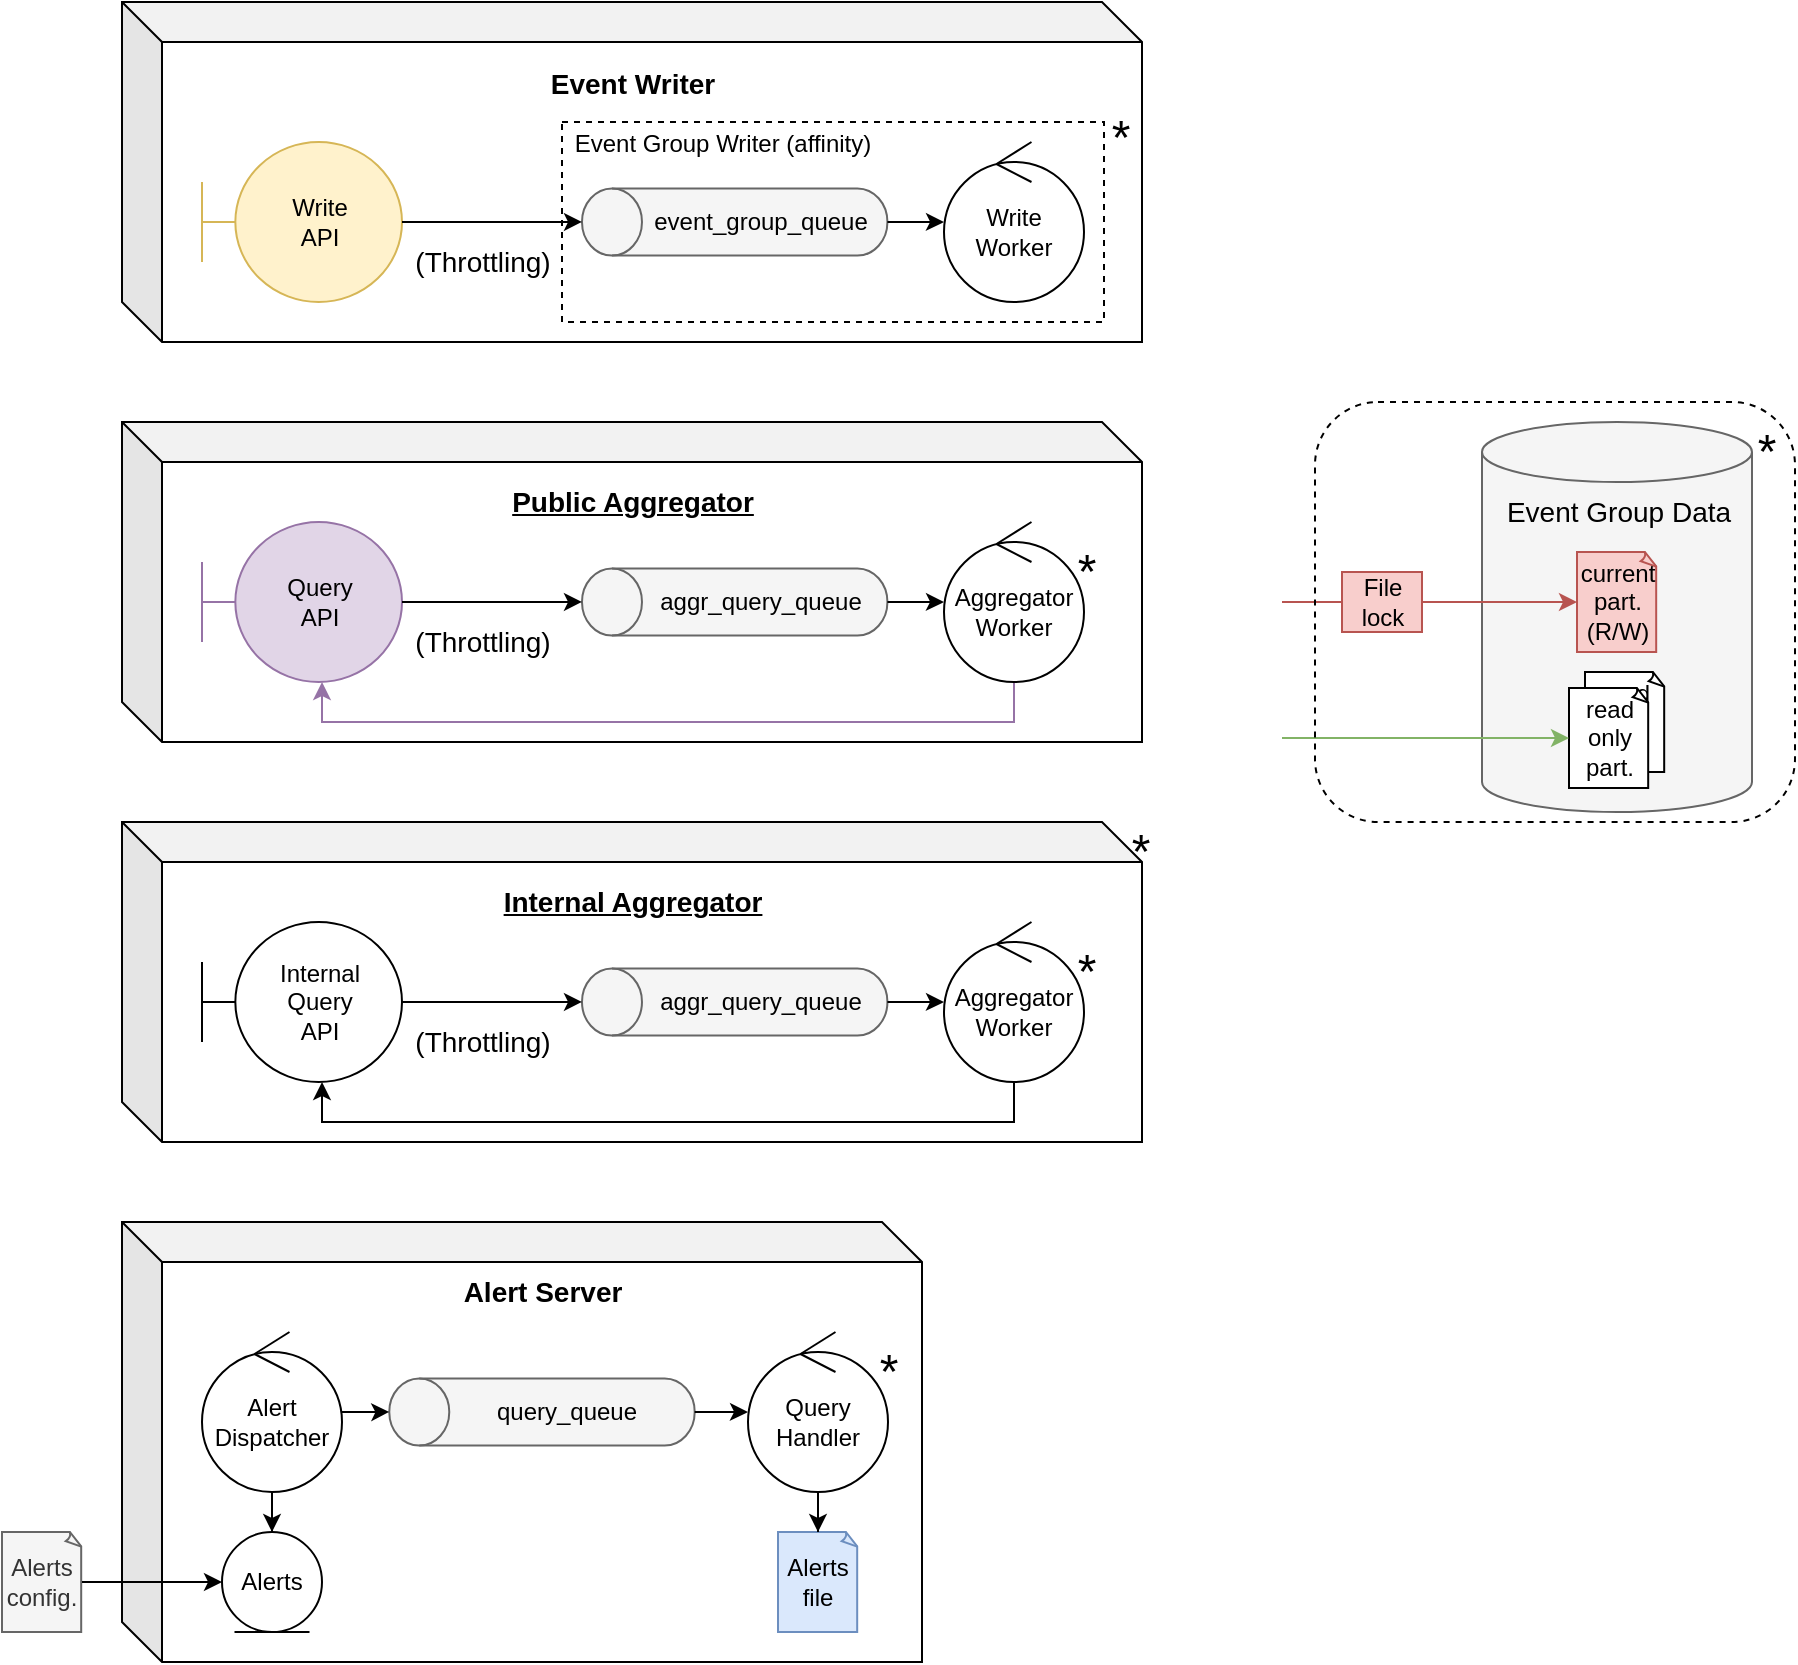 <mxfile version="17.4.6" type="device"><diagram id="v2DhXVulkORP4EkOkUrC" name="Page-1"><mxGraphModel dx="1042" dy="555" grid="1" gridSize="10" guides="1" tooltips="1" connect="1" arrows="1" fold="1" page="1" pageScale="1" pageWidth="827" pageHeight="1169" math="0" shadow="0"><root><mxCell id="0"/><mxCell id="1" parent="0"/><mxCell id="fjhV9TaPyNIK5VemimLf-58" value="" style="group" parent="1" vertex="1" connectable="0"><mxGeometry x="100" y="450" width="524" height="160" as="geometry"/></mxCell><mxCell id="fjhV9TaPyNIK5VemimLf-46" value="*" style="text;html=1;align=center;verticalAlign=middle;resizable=0;points=[];autosize=1;strokeColor=none;fillColor=none;fontSize=24;" parent="fjhV9TaPyNIK5VemimLf-58" vertex="1"><mxGeometry x="494" width="30" height="30" as="geometry"/></mxCell><mxCell id="fjhV9TaPyNIK5VemimLf-26" value="" style="shape=cube;whiteSpace=wrap;html=1;boundedLbl=1;backgroundOutline=1;darkOpacity=0.05;darkOpacity2=0.1;fontSize=12;" parent="fjhV9TaPyNIK5VemimLf-58" vertex="1"><mxGeometry width="510" height="160" as="geometry"/></mxCell><mxCell id="fjhV9TaPyNIK5VemimLf-27" value="Internal&lt;br&gt;Query&lt;br&gt;API" style="shape=umlBoundary;whiteSpace=wrap;html=1;" parent="fjhV9TaPyNIK5VemimLf-58" vertex="1"><mxGeometry x="40" y="50" width="100" height="80" as="geometry"/></mxCell><mxCell id="fjhV9TaPyNIK5VemimLf-28" value="" style="group" parent="fjhV9TaPyNIK5VemimLf-58" vertex="1" connectable="0"><mxGeometry x="229.995" y="73.205" width="152.72" height="33.59" as="geometry"/></mxCell><mxCell id="fjhV9TaPyNIK5VemimLf-29" value="" style="shape=cylinder3;whiteSpace=wrap;html=1;boundedLbl=1;backgroundOutline=1;size=15;rotation=-90;fillColor=#f5f5f5;fontColor=#333333;strokeColor=#666666;" parent="fjhV9TaPyNIK5VemimLf-28" vertex="1"><mxGeometry x="59.565" y="-59.565" width="33.59" height="152.72" as="geometry"/></mxCell><mxCell id="fjhV9TaPyNIK5VemimLf-30" value="aggr_query_queue" style="text;html=1;align=center;verticalAlign=middle;resizable=0;points=[];autosize=1;strokeColor=none;fillColor=none;" parent="fjhV9TaPyNIK5VemimLf-28" vertex="1"><mxGeometry x="28.665" y="6.785" width="120" height="20" as="geometry"/></mxCell><mxCell id="fjhV9TaPyNIK5VemimLf-31" style="edgeStyle=orthogonalEdgeStyle;rounded=0;orthogonalLoop=1;jettySize=auto;html=1;fontSize=12;" parent="fjhV9TaPyNIK5VemimLf-58" source="fjhV9TaPyNIK5VemimLf-27" target="fjhV9TaPyNIK5VemimLf-29" edge="1"><mxGeometry relative="1" as="geometry"/></mxCell><mxCell id="fjhV9TaPyNIK5VemimLf-32" value="(Throttling)" style="text;html=1;align=center;verticalAlign=middle;resizable=0;points=[];autosize=1;strokeColor=none;fillColor=none;fontSize=14;" parent="fjhV9TaPyNIK5VemimLf-58" vertex="1"><mxGeometry x="140" y="100" width="80" height="20" as="geometry"/></mxCell><mxCell id="fjhV9TaPyNIK5VemimLf-53" style="edgeStyle=orthogonalEdgeStyle;rounded=0;orthogonalLoop=1;jettySize=auto;html=1;startArrow=none;startFill=0;endArrow=classic;endFill=1;" parent="fjhV9TaPyNIK5VemimLf-58" source="fjhV9TaPyNIK5VemimLf-33" target="fjhV9TaPyNIK5VemimLf-27" edge="1"><mxGeometry relative="1" as="geometry"><Array as="points"><mxPoint x="446" y="150"/><mxPoint x="100" y="150"/></Array></mxGeometry></mxCell><mxCell id="fjhV9TaPyNIK5VemimLf-33" value="Aggregator Worker" style="ellipse;shape=umlControl;whiteSpace=wrap;html=1;" parent="fjhV9TaPyNIK5VemimLf-58" vertex="1"><mxGeometry x="411" y="50" width="70" height="80" as="geometry"/></mxCell><mxCell id="fjhV9TaPyNIK5VemimLf-34" style="edgeStyle=orthogonalEdgeStyle;rounded=0;orthogonalLoop=1;jettySize=auto;html=1;fontSize=14;" parent="fjhV9TaPyNIK5VemimLf-58" source="fjhV9TaPyNIK5VemimLf-29" target="fjhV9TaPyNIK5VemimLf-33" edge="1"><mxGeometry relative="1" as="geometry"/></mxCell><mxCell id="fjhV9TaPyNIK5VemimLf-35" value="&lt;u&gt;Internal Aggregator&lt;/u&gt;" style="text;html=1;align=center;verticalAlign=middle;resizable=0;points=[];autosize=1;strokeColor=none;fillColor=none;fontSize=14;fontStyle=1" parent="fjhV9TaPyNIK5VemimLf-58" vertex="1"><mxGeometry x="185" y="30" width="140" height="20" as="geometry"/></mxCell><mxCell id="fjhV9TaPyNIK5VemimLf-36" value="*" style="text;html=1;align=center;verticalAlign=middle;resizable=0;points=[];autosize=1;strokeColor=none;fillColor=none;fontSize=24;" parent="fjhV9TaPyNIK5VemimLf-58" vertex="1"><mxGeometry x="467" y="60" width="30" height="30" as="geometry"/></mxCell><mxCell id="fjhV9TaPyNIK5VemimLf-57" value="" style="group" parent="1" vertex="1" connectable="0"><mxGeometry x="100" y="250" width="510" height="160" as="geometry"/></mxCell><mxCell id="9eypjFlr7xDZsU2cML2P-6" value="" style="shape=cube;whiteSpace=wrap;html=1;boundedLbl=1;backgroundOutline=1;darkOpacity=0.05;darkOpacity2=0.1;fontSize=12;" parent="fjhV9TaPyNIK5VemimLf-57" vertex="1"><mxGeometry width="510" height="160" as="geometry"/></mxCell><mxCell id="9eypjFlr7xDZsU2cML2P-8" value="Query&lt;br&gt;API" style="shape=umlBoundary;whiteSpace=wrap;html=1;fillColor=#e1d5e7;strokeColor=#9673a6;" parent="fjhV9TaPyNIK5VemimLf-57" vertex="1"><mxGeometry x="40" y="50" width="100" height="80" as="geometry"/></mxCell><mxCell id="9eypjFlr7xDZsU2cML2P-9" value="" style="group" parent="fjhV9TaPyNIK5VemimLf-57" vertex="1" connectable="0"><mxGeometry x="229.995" y="73.205" width="152.72" height="33.59" as="geometry"/></mxCell><mxCell id="9eypjFlr7xDZsU2cML2P-10" value="" style="shape=cylinder3;whiteSpace=wrap;html=1;boundedLbl=1;backgroundOutline=1;size=15;rotation=-90;fillColor=#f5f5f5;fontColor=#333333;strokeColor=#666666;" parent="9eypjFlr7xDZsU2cML2P-9" vertex="1"><mxGeometry x="59.565" y="-59.565" width="33.59" height="152.72" as="geometry"/></mxCell><mxCell id="9eypjFlr7xDZsU2cML2P-11" value="aggr_query_queue" style="text;html=1;align=center;verticalAlign=middle;resizable=0;points=[];autosize=1;strokeColor=none;fillColor=none;" parent="9eypjFlr7xDZsU2cML2P-9" vertex="1"><mxGeometry x="28.665" y="6.785" width="120" height="20" as="geometry"/></mxCell><mxCell id="9eypjFlr7xDZsU2cML2P-12" style="edgeStyle=orthogonalEdgeStyle;rounded=0;orthogonalLoop=1;jettySize=auto;html=1;fontSize=12;" parent="fjhV9TaPyNIK5VemimLf-57" source="9eypjFlr7xDZsU2cML2P-8" target="9eypjFlr7xDZsU2cML2P-10" edge="1"><mxGeometry relative="1" as="geometry"/></mxCell><mxCell id="9eypjFlr7xDZsU2cML2P-13" value="(Throttling)" style="text;html=1;align=center;verticalAlign=middle;resizable=0;points=[];autosize=1;strokeColor=none;fillColor=none;fontSize=14;" parent="fjhV9TaPyNIK5VemimLf-57" vertex="1"><mxGeometry x="140" y="100" width="80" height="20" as="geometry"/></mxCell><mxCell id="fjhV9TaPyNIK5VemimLf-50" style="edgeStyle=orthogonalEdgeStyle;rounded=0;orthogonalLoop=1;jettySize=auto;html=1;startArrow=none;startFill=0;endArrow=classic;endFill=1;fillColor=#e1d5e7;strokeColor=#9673a6;" parent="fjhV9TaPyNIK5VemimLf-57" source="9eypjFlr7xDZsU2cML2P-14" target="9eypjFlr7xDZsU2cML2P-8" edge="1"><mxGeometry relative="1" as="geometry"><Array as="points"><mxPoint x="446" y="150"/><mxPoint x="100" y="150"/></Array></mxGeometry></mxCell><mxCell id="9eypjFlr7xDZsU2cML2P-14" value="Aggregator Worker" style="ellipse;shape=umlControl;whiteSpace=wrap;html=1;" parent="fjhV9TaPyNIK5VemimLf-57" vertex="1"><mxGeometry x="411" y="50" width="70" height="80" as="geometry"/></mxCell><mxCell id="9eypjFlr7xDZsU2cML2P-15" style="edgeStyle=orthogonalEdgeStyle;rounded=0;orthogonalLoop=1;jettySize=auto;html=1;fontSize=14;" parent="fjhV9TaPyNIK5VemimLf-57" source="9eypjFlr7xDZsU2cML2P-10" target="9eypjFlr7xDZsU2cML2P-14" edge="1"><mxGeometry relative="1" as="geometry"/></mxCell><mxCell id="9eypjFlr7xDZsU2cML2P-16" value="&lt;u&gt;Public Aggregator&lt;/u&gt;" style="text;html=1;align=center;verticalAlign=middle;resizable=0;points=[];autosize=1;strokeColor=none;fillColor=none;fontSize=14;fontStyle=1" parent="fjhV9TaPyNIK5VemimLf-57" vertex="1"><mxGeometry x="185" y="30" width="140" height="20" as="geometry"/></mxCell><mxCell id="9eypjFlr7xDZsU2cML2P-17" value="*" style="text;html=1;align=center;verticalAlign=middle;resizable=0;points=[];autosize=1;strokeColor=none;fillColor=none;fontSize=24;" parent="fjhV9TaPyNIK5VemimLf-57" vertex="1"><mxGeometry x="467" y="60" width="30" height="30" as="geometry"/></mxCell><mxCell id="aSfkODwtge2acDYH-JN2-146" value="" style="group" parent="1" vertex="1" connectable="0"><mxGeometry x="780" y="250" width="156.5" height="195" as="geometry"/></mxCell><mxCell id="w81_u76LDr4EnulvmKPi-106" value="" style="shape=cylinder3;whiteSpace=wrap;html=1;boundedLbl=1;backgroundOutline=1;size=15;fontSize=14;fillColor=#f5f5f5;fontColor=#333333;strokeColor=#666666;" parent="aSfkODwtge2acDYH-JN2-146" vertex="1"><mxGeometry width="135" height="195" as="geometry"/></mxCell><mxCell id="w81_u76LDr4EnulvmKPi-107" value="Event Group Data" style="text;html=1;align=center;verticalAlign=middle;resizable=0;points=[];autosize=1;strokeColor=none;fillColor=none;fontSize=14;" parent="aSfkODwtge2acDYH-JN2-146" vertex="1"><mxGeometry x="2.5" y="35" width="130" height="20" as="geometry"/></mxCell><mxCell id="w81_u76LDr4EnulvmKPi-70" value="current&lt;br&gt;part.&lt;br&gt;(R/W)" style="whiteSpace=wrap;html=1;shape=mxgraph.basic.document;fillColor=#f8cecc;strokeColor=#b85450;" parent="aSfkODwtge2acDYH-JN2-146" vertex="1"><mxGeometry x="47.5" y="65" width="40" height="50" as="geometry"/></mxCell><mxCell id="w81_u76LDr4EnulvmKPi-114" value="" style="group" parent="aSfkODwtge2acDYH-JN2-146" vertex="1" connectable="0"><mxGeometry x="43.5" y="125" width="48" height="58" as="geometry"/></mxCell><mxCell id="w81_u76LDr4EnulvmKPi-109" value="read&lt;br&gt;only&lt;br&gt;part." style="whiteSpace=wrap;html=1;shape=mxgraph.basic.document;" parent="w81_u76LDr4EnulvmKPi-114" vertex="1"><mxGeometry x="8" width="40" height="50" as="geometry"/></mxCell><mxCell id="w81_u76LDr4EnulvmKPi-110" value="read&lt;br&gt;only&lt;br&gt;part." style="whiteSpace=wrap;html=1;shape=mxgraph.basic.document;" parent="w81_u76LDr4EnulvmKPi-114" vertex="1"><mxGeometry y="8" width="40" height="50" as="geometry"/></mxCell><mxCell id="aSfkODwtge2acDYH-JN2-145" value="*" style="text;html=1;align=center;verticalAlign=middle;resizable=0;points=[];autosize=1;strokeColor=none;fillColor=none;fontSize=24;" parent="aSfkODwtge2acDYH-JN2-146" vertex="1"><mxGeometry x="126.5" width="30" height="30" as="geometry"/></mxCell><mxCell id="fjhV9TaPyNIK5VemimLf-38" style="edgeStyle=orthogonalEdgeStyle;rounded=0;orthogonalLoop=1;jettySize=auto;html=1;startArrow=none;startFill=0;fillColor=#f8cecc;strokeColor=#b85450;" parent="1" source="9eypjFlr7xDZsU2cML2P-46" target="w81_u76LDr4EnulvmKPi-70" edge="1"><mxGeometry relative="1" as="geometry"/></mxCell><mxCell id="yeanCa6iHq5GxHDglRVE-2" style="edgeStyle=orthogonalEdgeStyle;rounded=0;orthogonalLoop=1;jettySize=auto;html=1;startArrow=none;startFill=0;endArrow=none;endFill=0;fillColor=#f8cecc;strokeColor=#b85450;" edge="1" parent="1" source="9eypjFlr7xDZsU2cML2P-46"><mxGeometry relative="1" as="geometry"><mxPoint x="680" y="340" as="targetPoint"/></mxGeometry></mxCell><mxCell id="9eypjFlr7xDZsU2cML2P-46" value="File&lt;br&gt;lock" style="text;html=1;align=center;verticalAlign=middle;resizable=0;points=[];autosize=1;strokeColor=#b85450;fillColor=#f8cecc;" parent="1" vertex="1"><mxGeometry x="710" y="325" width="40" height="30" as="geometry"/></mxCell><mxCell id="fjhV9TaPyNIK5VemimLf-1" value="" style="group" parent="1" vertex="1" connectable="0"><mxGeometry x="40" y="650" width="460" height="220" as="geometry"/></mxCell><mxCell id="aSfkODwtge2acDYH-JN2-189" value="Alerts&lt;br&gt;config." style="whiteSpace=wrap;html=1;shape=mxgraph.basic.document;fillColor=#f5f5f5;fontColor=#333333;strokeColor=#666666;" parent="fjhV9TaPyNIK5VemimLf-1" vertex="1"><mxGeometry y="155" width="40" height="50" as="geometry"/></mxCell><mxCell id="aSfkODwtge2acDYH-JN2-192" value="" style="shape=cube;whiteSpace=wrap;html=1;boundedLbl=1;backgroundOutline=1;darkOpacity=0.05;darkOpacity2=0.1;fontSize=12;" parent="fjhV9TaPyNIK5VemimLf-1" vertex="1"><mxGeometry x="60" width="400" height="220" as="geometry"/></mxCell><mxCell id="aSfkODwtge2acDYH-JN2-193" value="" style="group" parent="fjhV9TaPyNIK5VemimLf-1" vertex="1" connectable="0"><mxGeometry x="193.635" y="78.205" width="152.72" height="33.59" as="geometry"/></mxCell><mxCell id="aSfkODwtge2acDYH-JN2-194" value="" style="shape=cylinder3;whiteSpace=wrap;html=1;boundedLbl=1;backgroundOutline=1;size=15;rotation=-90;fillColor=#f5f5f5;fontColor=#333333;strokeColor=#666666;" parent="aSfkODwtge2acDYH-JN2-193" vertex="1"><mxGeometry x="59.565" y="-59.565" width="33.59" height="152.72" as="geometry"/></mxCell><mxCell id="aSfkODwtge2acDYH-JN2-195" value="query_queue" style="text;html=1;align=center;verticalAlign=middle;resizable=0;points=[];autosize=1;strokeColor=none;fillColor=none;" parent="aSfkODwtge2acDYH-JN2-193" vertex="1"><mxGeometry x="43.665" y="6.785" width="90" height="20" as="geometry"/></mxCell><mxCell id="aSfkODwtge2acDYH-JN2-198" value="Query Handler" style="ellipse;shape=umlControl;whiteSpace=wrap;html=1;" parent="fjhV9TaPyNIK5VemimLf-1" vertex="1"><mxGeometry x="373" y="55" width="70" height="80" as="geometry"/></mxCell><mxCell id="aSfkODwtge2acDYH-JN2-200" value="*" style="text;html=1;align=center;verticalAlign=middle;resizable=0;points=[];autosize=1;strokeColor=none;fillColor=none;fontSize=24;" parent="fjhV9TaPyNIK5VemimLf-1" vertex="1"><mxGeometry x="428" y="60" width="30" height="30" as="geometry"/></mxCell><mxCell id="aSfkODwtge2acDYH-JN2-202" value="Alert Server" style="text;html=1;align=center;verticalAlign=middle;resizable=0;points=[];autosize=1;strokeColor=none;fillColor=none;fontSize=14;fontStyle=1" parent="fjhV9TaPyNIK5VemimLf-1" vertex="1"><mxGeometry x="225" y="25" width="90" height="20" as="geometry"/></mxCell><mxCell id="aSfkODwtge2acDYH-JN2-208" style="edgeStyle=orthogonalEdgeStyle;rounded=0;orthogonalLoop=1;jettySize=auto;html=1;fontSize=12;fontColor=#000000;startArrow=none;startFill=0;" parent="fjhV9TaPyNIK5VemimLf-1" source="aSfkODwtge2acDYH-JN2-206" target="aSfkODwtge2acDYH-JN2-194" edge="1"><mxGeometry relative="1" as="geometry"/></mxCell><mxCell id="aSfkODwtge2acDYH-JN2-206" value="Alert Dispatcher" style="ellipse;shape=umlControl;whiteSpace=wrap;html=1;fontSize=12;fontColor=#000000;fillColor=none;" parent="fjhV9TaPyNIK5VemimLf-1" vertex="1"><mxGeometry x="100" y="55" width="70" height="80" as="geometry"/></mxCell><mxCell id="aSfkODwtge2acDYH-JN2-209" value="Alerts" style="ellipse;shape=umlEntity;whiteSpace=wrap;html=1;fontSize=12;fontColor=#000000;fillColor=none;" parent="fjhV9TaPyNIK5VemimLf-1" vertex="1"><mxGeometry x="110" y="155" width="50" height="50" as="geometry"/></mxCell><mxCell id="aSfkODwtge2acDYH-JN2-212" style="edgeStyle=orthogonalEdgeStyle;rounded=0;orthogonalLoop=1;jettySize=auto;html=1;fontSize=12;fontColor=#000000;startArrow=none;startFill=0;" parent="fjhV9TaPyNIK5VemimLf-1" source="aSfkODwtge2acDYH-JN2-206" target="aSfkODwtge2acDYH-JN2-209" edge="1"><mxGeometry relative="1" as="geometry"/></mxCell><mxCell id="Rag3egocoviEIP85a3FA-21" value="Alerts file" style="whiteSpace=wrap;html=1;shape=mxgraph.basic.document;fillColor=#dae8fc;strokeColor=#6c8ebf;" parent="fjhV9TaPyNIK5VemimLf-1" vertex="1"><mxGeometry x="388" y="155" width="40" height="50" as="geometry"/></mxCell><mxCell id="Rag3egocoviEIP85a3FA-24" style="edgeStyle=orthogonalEdgeStyle;rounded=0;orthogonalLoop=1;jettySize=auto;html=1;" parent="fjhV9TaPyNIK5VemimLf-1" source="aSfkODwtge2acDYH-JN2-198" target="Rag3egocoviEIP85a3FA-21" edge="1"><mxGeometry relative="1" as="geometry"/></mxCell><mxCell id="Rag3egocoviEIP85a3FA-23" style="edgeStyle=orthogonalEdgeStyle;rounded=0;orthogonalLoop=1;jettySize=auto;html=1;" parent="fjhV9TaPyNIK5VemimLf-1" source="aSfkODwtge2acDYH-JN2-194" target="aSfkODwtge2acDYH-JN2-198" edge="1"><mxGeometry relative="1" as="geometry"/></mxCell><mxCell id="Rag3egocoviEIP85a3FA-43" style="edgeStyle=orthogonalEdgeStyle;rounded=0;orthogonalLoop=1;jettySize=auto;html=1;fontSize=12;fontColor=#97D077;" parent="fjhV9TaPyNIK5VemimLf-1" source="aSfkODwtge2acDYH-JN2-189" target="aSfkODwtge2acDYH-JN2-209" edge="1"><mxGeometry relative="1" as="geometry"/></mxCell><mxCell id="yeanCa6iHq5GxHDglRVE-3" style="edgeStyle=orthogonalEdgeStyle;rounded=0;orthogonalLoop=1;jettySize=auto;html=1;exitX=0;exitY=0.5;exitDx=0;exitDy=0;exitPerimeter=0;startArrow=classic;startFill=1;endArrow=none;endFill=0;fillColor=#d5e8d4;strokeColor=#82b366;" edge="1" parent="1" source="w81_u76LDr4EnulvmKPi-110"><mxGeometry relative="1" as="geometry"><mxPoint x="680" y="408" as="targetPoint"/></mxGeometry></mxCell><mxCell id="yeanCa6iHq5GxHDglRVE-4" value="" style="rounded=1;whiteSpace=wrap;html=1;fillColor=none;dashed=1;" vertex="1" parent="1"><mxGeometry x="696.5" y="240" width="240" height="210" as="geometry"/></mxCell><mxCell id="yeanCa6iHq5GxHDglRVE-5" value="" style="group" vertex="1" connectable="0" parent="1"><mxGeometry x="100" y="40" width="514" height="170" as="geometry"/></mxCell><mxCell id="Rag3egocoviEIP85a3FA-1" value="" style="shape=cube;whiteSpace=wrap;html=1;boundedLbl=1;backgroundOutline=1;darkOpacity=0.05;darkOpacity2=0.1;fontSize=12;" parent="yeanCa6iHq5GxHDglRVE-5" vertex="1"><mxGeometry width="510" height="170" as="geometry"/></mxCell><mxCell id="Rag3egocoviEIP85a3FA-28" value="" style="rounded=0;whiteSpace=wrap;html=1;dashed=1;" parent="yeanCa6iHq5GxHDglRVE-5" vertex="1"><mxGeometry x="220" y="60" width="271" height="100" as="geometry"/></mxCell><mxCell id="aSfkODwtge2acDYH-JN2-54" value="Write&lt;br&gt;API" style="shape=umlBoundary;whiteSpace=wrap;html=1;fillColor=#fff2cc;strokeColor=#d6b656;" parent="yeanCa6iHq5GxHDglRVE-5" vertex="1"><mxGeometry x="40" y="70" width="100" height="80" as="geometry"/></mxCell><mxCell id="aSfkODwtge2acDYH-JN2-55" value="" style="group" parent="yeanCa6iHq5GxHDglRVE-5" vertex="1" connectable="0"><mxGeometry x="229.995" y="93.205" width="152.72" height="33.59" as="geometry"/></mxCell><mxCell id="aSfkODwtge2acDYH-JN2-56" value="" style="shape=cylinder3;whiteSpace=wrap;html=1;boundedLbl=1;backgroundOutline=1;size=15;rotation=-90;fillColor=#f5f5f5;fontColor=#333333;strokeColor=#666666;" parent="aSfkODwtge2acDYH-JN2-55" vertex="1"><mxGeometry x="59.565" y="-59.565" width="33.59" height="152.72" as="geometry"/></mxCell><mxCell id="aSfkODwtge2acDYH-JN2-57" value="event_group_queue" style="text;html=1;align=center;verticalAlign=middle;resizable=0;points=[];autosize=1;strokeColor=none;fillColor=none;" parent="aSfkODwtge2acDYH-JN2-55" vertex="1"><mxGeometry x="28.665" y="6.785" width="120" height="20" as="geometry"/></mxCell><mxCell id="Rag3egocoviEIP85a3FA-31" style="edgeStyle=orthogonalEdgeStyle;rounded=0;orthogonalLoop=1;jettySize=auto;html=1;fontSize=12;" parent="yeanCa6iHq5GxHDglRVE-5" source="aSfkODwtge2acDYH-JN2-54" target="aSfkODwtge2acDYH-JN2-56" edge="1"><mxGeometry relative="1" as="geometry"/></mxCell><mxCell id="aSfkODwtge2acDYH-JN2-59" value="(Throttling)" style="text;html=1;align=center;verticalAlign=middle;resizable=0;points=[];autosize=1;strokeColor=none;fillColor=none;fontSize=14;" parent="yeanCa6iHq5GxHDglRVE-5" vertex="1"><mxGeometry x="140" y="120" width="80" height="20" as="geometry"/></mxCell><mxCell id="aSfkODwtge2acDYH-JN2-60" value="Write Worker" style="ellipse;shape=umlControl;whiteSpace=wrap;html=1;" parent="yeanCa6iHq5GxHDglRVE-5" vertex="1"><mxGeometry x="411" y="70" width="70" height="80" as="geometry"/></mxCell><mxCell id="aSfkODwtge2acDYH-JN2-62" style="edgeStyle=orthogonalEdgeStyle;rounded=0;orthogonalLoop=1;jettySize=auto;html=1;fontSize=14;" parent="yeanCa6iHq5GxHDglRVE-5" source="aSfkODwtge2acDYH-JN2-56" target="aSfkODwtge2acDYH-JN2-60" edge="1"><mxGeometry relative="1" as="geometry"/></mxCell><mxCell id="Rag3egocoviEIP85a3FA-2" value="Event Writer" style="text;html=1;align=center;verticalAlign=middle;resizable=0;points=[];autosize=1;strokeColor=none;fillColor=none;fontSize=14;fontStyle=1" parent="yeanCa6iHq5GxHDglRVE-5" vertex="1"><mxGeometry x="205" y="31.36" width="100" height="20" as="geometry"/></mxCell><mxCell id="Rag3egocoviEIP85a3FA-29" value="*" style="text;html=1;align=center;verticalAlign=middle;resizable=0;points=[];autosize=1;strokeColor=none;fillColor=none;fontSize=24;" parent="yeanCa6iHq5GxHDglRVE-5" vertex="1"><mxGeometry x="484" y="53.36" width="30" height="30" as="geometry"/></mxCell><mxCell id="Rag3egocoviEIP85a3FA-30" value="Event Group Writer (affinity)" style="text;html=1;align=center;verticalAlign=middle;resizable=0;points=[];autosize=1;strokeColor=none;fillColor=none;fontSize=12;" parent="yeanCa6iHq5GxHDglRVE-5" vertex="1"><mxGeometry x="220" y="61.36" width="160" height="20" as="geometry"/></mxCell></root></mxGraphModel></diagram></mxfile>